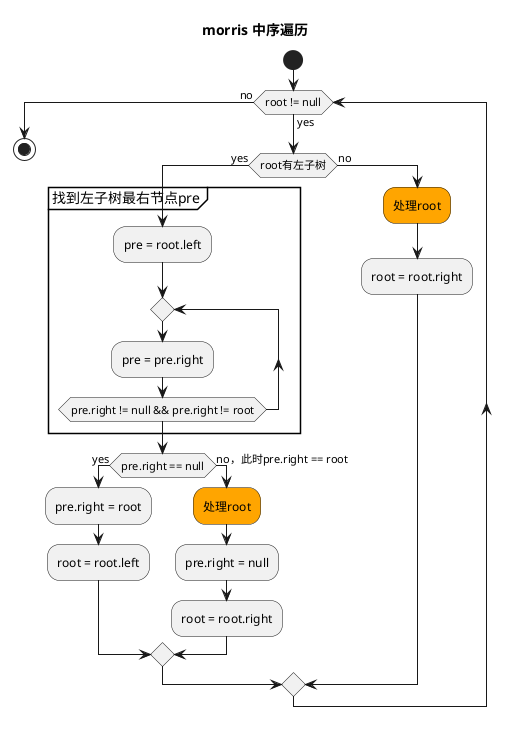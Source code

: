 @startuml
'https://plantuml.com/sequence-diagram

title morris 中序遍历

start
while (root != null) is (yes)
if (root有左子树) then (yes)
partition 找到左子树最右节点pre {
:pre = root.left;
repeat
:pre = pre.right;
repeat while (pre.right != null && pre.right != root)
}
    if (pre.right == null) then (yes)
    :pre.right = root;
    :root = root.left;
    else (no，此时pre.right == root)
    #orange:处理root;
    :pre.right = null;
    :root = root.right;
    endif
else (no)
#orange:处理root;
:root = root.right;
endif
endwhile (no)
stop
@enduml